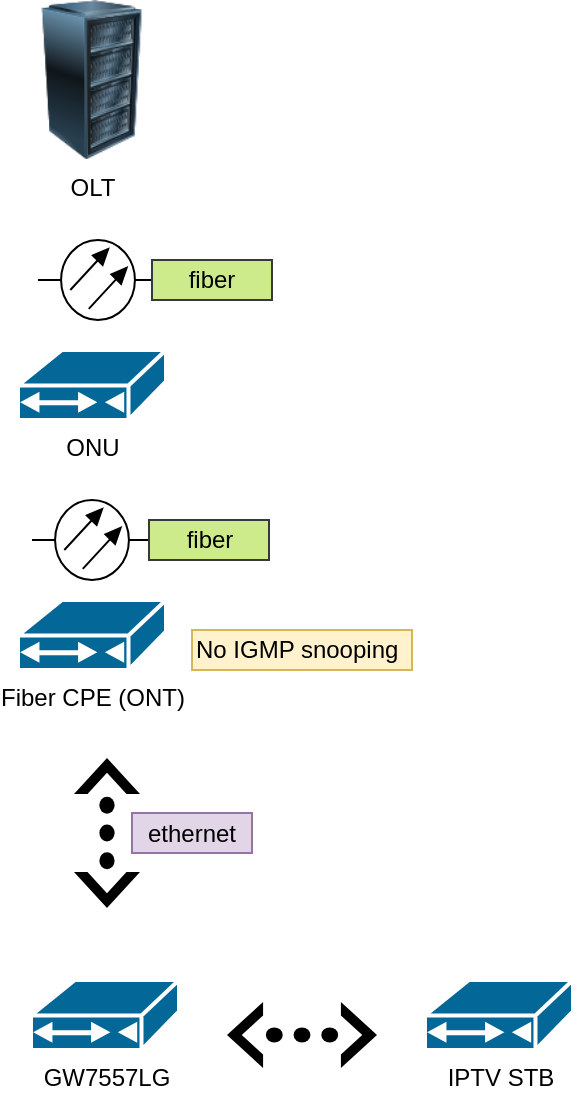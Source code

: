 <mxfile version="13.5.1" type="device"><diagram name="GW7557LG-181" id="_qrBUmL73o9-KJcokKlO"><mxGraphModel dx="1086" dy="806" grid="1" gridSize="10" guides="1" tooltips="1" connect="1" arrows="1" fold="1" page="1" pageScale="1" pageWidth="827" pageHeight="1169" math="0" shadow="0"><root><mxCell id="TQV_v8VAPDJ2B1d_i8xc-0"/><mxCell id="TQV_v8VAPDJ2B1d_i8xc-1" parent="TQV_v8VAPDJ2B1d_i8xc-0"/><mxCell id="TQV_v8VAPDJ2B1d_i8xc-6" value="Fiber CPE (ONT)" style="shape=mxgraph.cisco.modems_and_phones.cable_modem;html=1;dashed=0;fillColor=#036897;strokeColor=#ffffff;strokeWidth=2;verticalLabelPosition=bottom;verticalAlign=top" vertex="1" parent="TQV_v8VAPDJ2B1d_i8xc-1"><mxGeometry x="463" y="310" width="74" height="35" as="geometry"/></mxCell><mxCell id="TQV_v8VAPDJ2B1d_i8xc-20" value="" style="verticalLabelPosition=bottom;shadow=0;dashed=0;align=center;html=1;verticalAlign=top;shape=mxgraph.electrical.transmission.optical_fiber;" vertex="1" parent="TQV_v8VAPDJ2B1d_i8xc-1"><mxGeometry x="470" y="260" width="60" height="40" as="geometry"/></mxCell><mxCell id="TQV_v8VAPDJ2B1d_i8xc-21" value="No IGMP snooping" style="text;html=1;strokeColor=#d6b656;fillColor=#fff2cc;align=left;verticalAlign=middle;whiteSpace=wrap;rounded=0;" vertex="1" parent="TQV_v8VAPDJ2B1d_i8xc-1"><mxGeometry x="550" y="325" width="110" height="20" as="geometry"/></mxCell><mxCell id="TQV_v8VAPDJ2B1d_i8xc-22" value="ONU" style="shape=mxgraph.cisco.modems_and_phones.cable_modem;html=1;dashed=0;fillColor=#036897;strokeColor=#ffffff;strokeWidth=2;verticalLabelPosition=bottom;verticalAlign=top" vertex="1" parent="TQV_v8VAPDJ2B1d_i8xc-1"><mxGeometry x="463" y="185" width="74" height="35" as="geometry"/></mxCell><mxCell id="TQV_v8VAPDJ2B1d_i8xc-24" value="OLT" style="image;html=1;image=img/lib/clip_art/computers/Server_Rack_128x128.png" vertex="1" parent="TQV_v8VAPDJ2B1d_i8xc-1"><mxGeometry x="460" y="10" width="80" height="80" as="geometry"/></mxCell><mxCell id="TQV_v8VAPDJ2B1d_i8xc-25" value="" style="verticalLabelPosition=bottom;shadow=0;dashed=0;align=center;html=1;verticalAlign=top;shape=mxgraph.electrical.transmission.optical_fiber;" vertex="1" parent="TQV_v8VAPDJ2B1d_i8xc-1"><mxGeometry x="473" y="130" width="60" height="40" as="geometry"/></mxCell><mxCell id="TQV_v8VAPDJ2B1d_i8xc-26" value="GW7557LG" style="shape=mxgraph.cisco.modems_and_phones.cable_modem;html=1;dashed=0;fillColor=#036897;strokeColor=#ffffff;strokeWidth=2;verticalLabelPosition=bottom;verticalAlign=top" vertex="1" parent="TQV_v8VAPDJ2B1d_i8xc-1"><mxGeometry x="469.5" y="500" width="74" height="35" as="geometry"/></mxCell><mxCell id="TQV_v8VAPDJ2B1d_i8xc-27" value="IPTV STB" style="shape=mxgraph.cisco.modems_and_phones.cable_modem;html=1;dashed=0;fillColor=#036897;strokeColor=#ffffff;strokeWidth=2;verticalLabelPosition=bottom;verticalAlign=top" vertex="1" parent="TQV_v8VAPDJ2B1d_i8xc-1"><mxGeometry x="666.5" y="500" width="74" height="35" as="geometry"/></mxCell><mxCell id="TQV_v8VAPDJ2B1d_i8xc-28" value="" style="shape=mxgraph.signs.tech.ethernet;html=1;fillColor=#000000;strokeColor=none;verticalLabelPosition=bottom;verticalAlign=top;align=center;rotation=90;" vertex="1" parent="TQV_v8VAPDJ2B1d_i8xc-1"><mxGeometry x="470" y="410" width="75" height="33" as="geometry"/></mxCell><mxCell id="TQV_v8VAPDJ2B1d_i8xc-29" value="" style="shape=mxgraph.signs.tech.ethernet;html=1;fillColor=#000000;strokeColor=none;verticalLabelPosition=bottom;verticalAlign=top;align=center;rotation=90;direction=south;" vertex="1" parent="TQV_v8VAPDJ2B1d_i8xc-1"><mxGeometry x="588.5" y="490" width="33" height="75" as="geometry"/></mxCell><mxCell id="TQV_v8VAPDJ2B1d_i8xc-30" value="ethernet" style="text;html=1;strokeColor=#9673a6;fillColor=#e1d5e7;align=center;verticalAlign=middle;whiteSpace=wrap;rounded=0;" vertex="1" parent="TQV_v8VAPDJ2B1d_i8xc-1"><mxGeometry x="520" y="416.5" width="60" height="20" as="geometry"/></mxCell><mxCell id="TQV_v8VAPDJ2B1d_i8xc-31" value="fiber" style="text;html=1;strokeColor=#36393d;fillColor=#cdeb8b;align=center;verticalAlign=middle;whiteSpace=wrap;rounded=0;" vertex="1" parent="TQV_v8VAPDJ2B1d_i8xc-1"><mxGeometry x="528.5" y="270" width="60" height="20" as="geometry"/></mxCell><mxCell id="TQV_v8VAPDJ2B1d_i8xc-32" value="fiber" style="text;html=1;strokeColor=#36393d;fillColor=#cdeb8b;align=center;verticalAlign=middle;whiteSpace=wrap;rounded=0;" vertex="1" parent="TQV_v8VAPDJ2B1d_i8xc-1"><mxGeometry x="530" y="140" width="60" height="20" as="geometry"/></mxCell></root></mxGraphModel></diagram></mxfile>